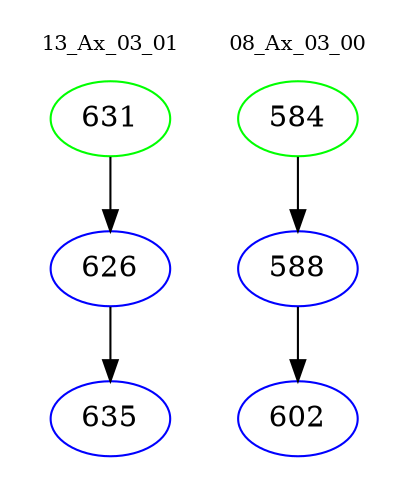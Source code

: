 digraph{
subgraph cluster_0 {
color = white
label = "13_Ax_03_01";
fontsize=10;
T0_631 [label="631", color="green"]
T0_631 -> T0_626 [color="black"]
T0_626 [label="626", color="blue"]
T0_626 -> T0_635 [color="black"]
T0_635 [label="635", color="blue"]
}
subgraph cluster_1 {
color = white
label = "08_Ax_03_00";
fontsize=10;
T1_584 [label="584", color="green"]
T1_584 -> T1_588 [color="black"]
T1_588 [label="588", color="blue"]
T1_588 -> T1_602 [color="black"]
T1_602 [label="602", color="blue"]
}
}
